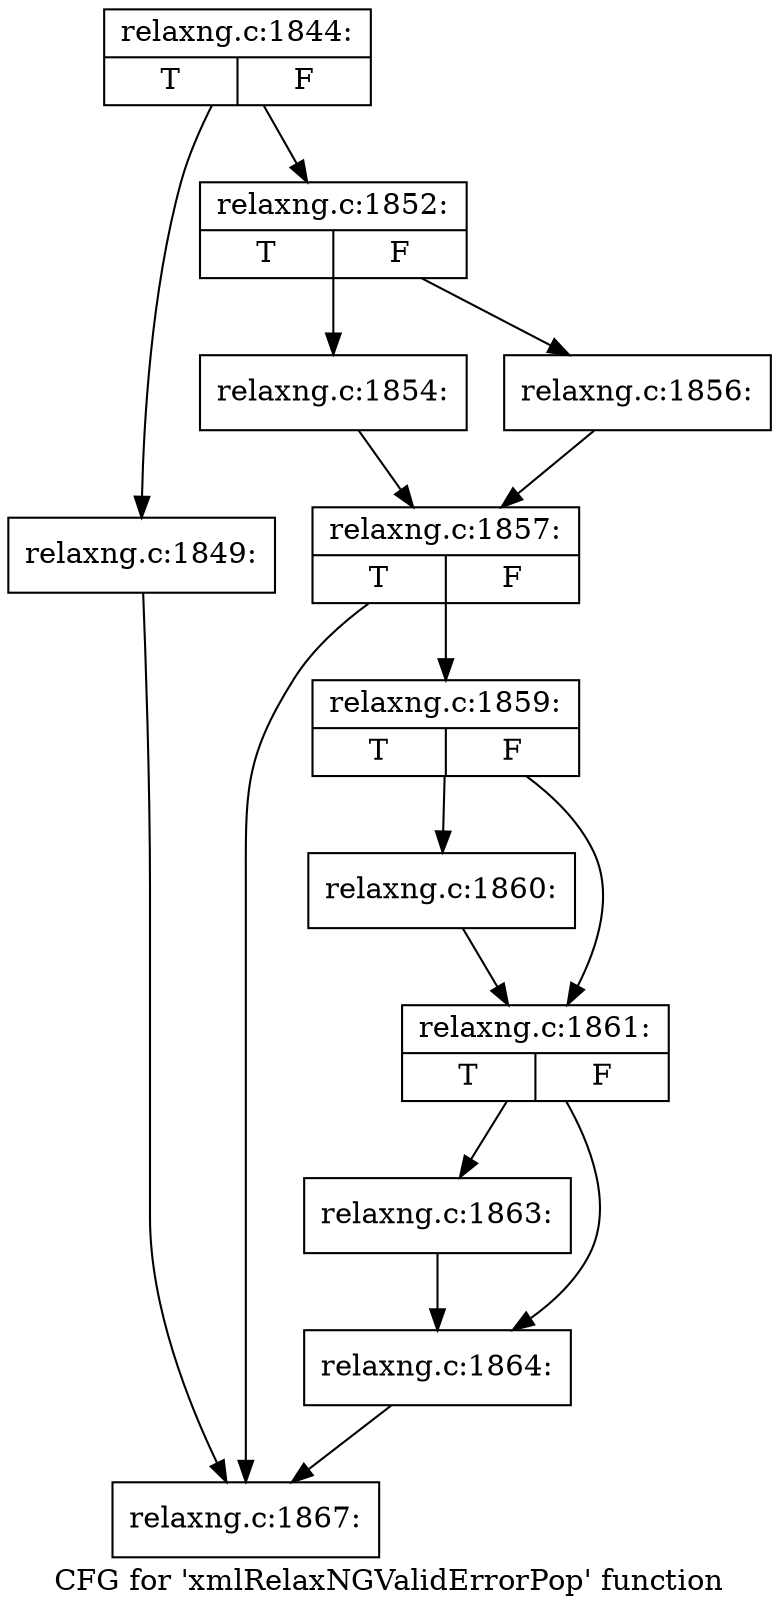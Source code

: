digraph "CFG for 'xmlRelaxNGValidErrorPop' function" {
	label="CFG for 'xmlRelaxNGValidErrorPop' function";

	Node0x555e9c737930 [shape=record,label="{relaxng.c:1844:|{<s0>T|<s1>F}}"];
	Node0x555e9c737930 -> Node0x555e9c7664a0;
	Node0x555e9c737930 -> Node0x555e9c7664f0;
	Node0x555e9c7664a0 [shape=record,label="{relaxng.c:1849:}"];
	Node0x555e9c7664a0 -> Node0x555e9c768340;
	Node0x555e9c7664f0 [shape=record,label="{relaxng.c:1852:|{<s0>T|<s1>F}}"];
	Node0x555e9c7664f0 -> Node0x555e9c766df0;
	Node0x555e9c7664f0 -> Node0x555e9c766e90;
	Node0x555e9c766df0 [shape=record,label="{relaxng.c:1854:}"];
	Node0x555e9c766df0 -> Node0x555e9c766e40;
	Node0x555e9c766e90 [shape=record,label="{relaxng.c:1856:}"];
	Node0x555e9c766e90 -> Node0x555e9c766e40;
	Node0x555e9c766e40 [shape=record,label="{relaxng.c:1857:|{<s0>T|<s1>F}}"];
	Node0x555e9c766e40 -> Node0x555e9c7682f0;
	Node0x555e9c766e40 -> Node0x555e9c768340;
	Node0x555e9c7682f0 [shape=record,label="{relaxng.c:1859:|{<s0>T|<s1>F}}"];
	Node0x555e9c7682f0 -> Node0x555e9c768850;
	Node0x555e9c7682f0 -> Node0x555e9c7688a0;
	Node0x555e9c768850 [shape=record,label="{relaxng.c:1860:}"];
	Node0x555e9c768850 -> Node0x555e9c7688a0;
	Node0x555e9c7688a0 [shape=record,label="{relaxng.c:1861:|{<s0>T|<s1>F}}"];
	Node0x555e9c7688a0 -> Node0x555e9c7692a0;
	Node0x555e9c7688a0 -> Node0x555e9c7692f0;
	Node0x555e9c7692a0 [shape=record,label="{relaxng.c:1863:}"];
	Node0x555e9c7692a0 -> Node0x555e9c7692f0;
	Node0x555e9c7692f0 [shape=record,label="{relaxng.c:1864:}"];
	Node0x555e9c7692f0 -> Node0x555e9c768340;
	Node0x555e9c768340 [shape=record,label="{relaxng.c:1867:}"];
}
